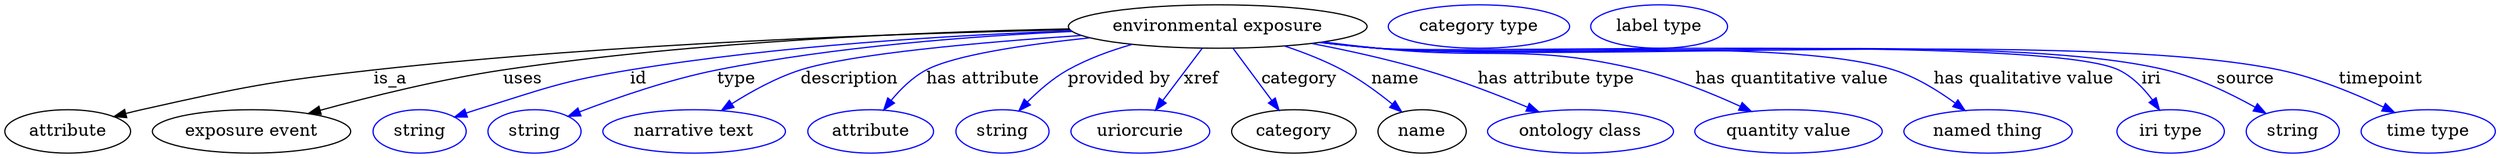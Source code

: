 digraph {
	graph [bb="0,0,2056.2,123"];
	node [label="\N"];
	"environmental exposure"	[height=0.5,
		label="environmental exposure",
		pos="1001,105",
		width=3.4303];
	attribute	[height=0.5,
		pos="51.995,18",
		width=1.4443];
	"environmental exposure" -> attribute	[label=is_a,
		lp="322,61.5",
		pos="e,90.239,30.314 878.91,102.16 740.2,99.057 507.23,90.814 308,69 220.62,59.433 198.78,55.158 113,36 108.83,35.07 104.53,34.031 100.22,\
32.938"];
	"exposure event"	[height=0.5,
		pos="204,18",
		width=2.2748];
	"environmental exposure" -> "exposure event"	[label=uses,
		lp="432.5,61.5",
		pos="e,251.54,32.69 878.24,102.77 759.43,100.15 574.54,92.263 416,69 363,61.224 303.75,46.746 261.39,35.363"];
	id	[color=blue,
		height=0.5,
		label=string,
		pos="342,18",
		width=1.0652];
	"environmental exposure" -> id	[color=blue,
		label=id,
		lp="523,61.5",
		pos="e,371.38,29.712 879.93,101.44 781.38,97.876 638.95,89.359 516,69 468.72,61.172 416.05,44.936 381.17,33.082",
		style=solid];
	type	[color=blue,
		height=0.5,
		label=string,
		pos="437,18",
		width=1.0652];
	"environmental exposure" -> type	[color=blue,
		label=type,
		lp="604,61.5",
		pos="e,464.82,30.508 880.26,100.93 797.37,97.084 685.2,88.43 588,69 548.34,61.073 504.64,45.853 474.5,34.278",
		style=solid];
	description	[color=blue,
		height=0.5,
		label="narrative text",
		pos="569,18",
		width=2.0943];
	"environmental exposure" -> description	[color=blue,
		label=description,
		lp="696.5,61.5",
		pos="e,591.38,35.406 888.24,97.654 804.53,91.987 697.9,82.487 656,69 636.13,62.606 615.8,51.245 599.79,40.967",
		style=solid];
	"has attribute"	[color=blue,
		height=0.5,
		label=attribute,
		pos="714,18",
		width=1.4443];
	"environmental exposure" -> "has attribute"	[color=blue,
		label="has attribute",
		lp="806,61.5",
		pos="e,724.46,35.748 894.77,95.775 841.11,90.212 782.49,81.555 759,69 747.84,63.04 738.07,53.176 730.51,43.778",
		style=solid];
	"provided by"	[color=blue,
		height=0.5,
		label=string,
		pos="822,18",
		width=1.0652];
	"environmental exposure" -> "provided by"	[color=blue,
		label="provided by",
		lp="918.5,61.5",
		pos="e,835.59,35.116 929.59,90.254 911.43,85.103 892.42,78.186 876,69 863.68,62.11 851.93,51.856 842.57,42.424",
		style=solid];
	xref	[color=blue,
		height=0.5,
		label=uriorcurie,
		pos="936,18",
		width=1.5887];
	"environmental exposure" -> xref	[color=blue,
		label=xref,
		lp="987.5,61.5",
		pos="e,948.69,35.597 987.84,86.799 978.38,74.426 965.48,57.555 954.91,43.738",
		style=solid];
	category	[height=0.5,
		pos="1063,18",
		width=1.4263];
	"environmental exposure" -> category	[color=blue,
		label=category,
		lp="1067.5,61.5",
		pos="e,1050.9,35.597 1013.5,86.799 1022.6,74.426 1034.9,57.555 1045,43.738",
		style=solid];
	name	[height=0.5,
		pos="1169,18",
		width=1.011];
	"environmental exposure" -> name	[color=blue,
		label=name,
		lp="1147,61.5",
		pos="e,1152.1,34.206 1055.5,88.839 1071.3,83.525 1088.2,76.878 1103,69 1117.6,61.203 1132.5,50.278 1144.4,40.628",
		style=solid];
	"has attribute type"	[color=blue,
		height=0.5,
		label="ontology class",
		pos="1300,18",
		width=2.1304];
	"environmental exposure" -> "has attribute type"	[color=blue,
		label="has attribute type",
		lp="1280,61.5",
		pos="e,1265.5,34.182 1078.3,90.917 1107.6,85.218 1141.1,77.811 1171,69 1199.9,60.494 1231.4,48.329 1256.1,38.128",
		style=solid];
	"has quantitative value"	[color=blue,
		height=0.5,
		label="quantity value",
		pos="1472,18",
		width=2.1484];
	"environmental exposure" -> "has quantitative value"	[color=blue,
		label="has quantitative value",
		lp="1475,61.5",
		pos="e,1441.3,34.547 1088.3,92.198 1103.2,90.343 1118.5,88.535 1133,87 1228.8,76.845 1255.3,91.395 1349,69 1377.7,62.147 1408.4,49.664 \
1432,38.886",
		style=solid];
	"has qualitative value"	[color=blue,
		height=0.5,
		label="named thing",
		pos="1637,18",
		width=1.9318];
	"environmental exposure" -> "has qualitative value"	[color=blue,
		label="has qualitative value",
		lp="1666.5,61.5",
		pos="e,1618,35.329 1086.1,91.951 1101.7,90.055 1117.8,88.297 1133,87 1227.4,78.941 1468.6,97.556 1559,69 1577.3,63.219 1595.5,51.975 \
1609.7,41.611",
		style=solid];
	iri	[color=blue,
		height=0.5,
		label="iri type",
		pos="1788,18",
		width=1.2277];
	"environmental exposure" -> iri	[color=blue,
		label=iri,
		lp="1772,61.5",
		pos="e,1778.7,35.752 1085.7,91.832 1101.4,89.937 1117.7,88.209 1133,87 1200.8,81.649 1683.6,98.282 1745,69 1756.3,63.588 1765.9,53.617 \
1773,43.994",
		style=solid];
	source	[color=blue,
		height=0.5,
		label=string,
		pos="1889,18",
		width=1.0652];
	"environmental exposure" -> source	[color=blue,
		label=source,
		lp="1850,61.5",
		pos="e,1867.1,32.79 1085.4,91.853 1101.2,89.942 1117.6,88.204 1133,87 1277.3,75.743 1643.3,102.84 1784,69 1810.4,62.654 1838,49.188 1858.3,\
37.828",
		style=solid];
	timepoint	[color=blue,
		height=0.5,
		label="time type",
		pos="2001,18",
		width=1.5346];
	"environmental exposure" -> timepoint	[color=blue,
		label=timepoint,
		lp="1962,61.5",
		pos="e,1973.1,33.756 1085.4,91.809 1101.2,89.903 1117.6,88.177 1133,87 1298.1,74.406 1715.9,102.73 1878,69 1908.1,62.741 1940.2,49.443 \
1964,38.133",
		style=solid];
	"named thing_category"	[color=blue,
		height=0.5,
		label="category type",
		pos="1217,105",
		width=2.0762];
	attribute_name	[color=blue,
		height=0.5,
		label="label type",
		pos="1366,105",
		width=1.5707];
}
